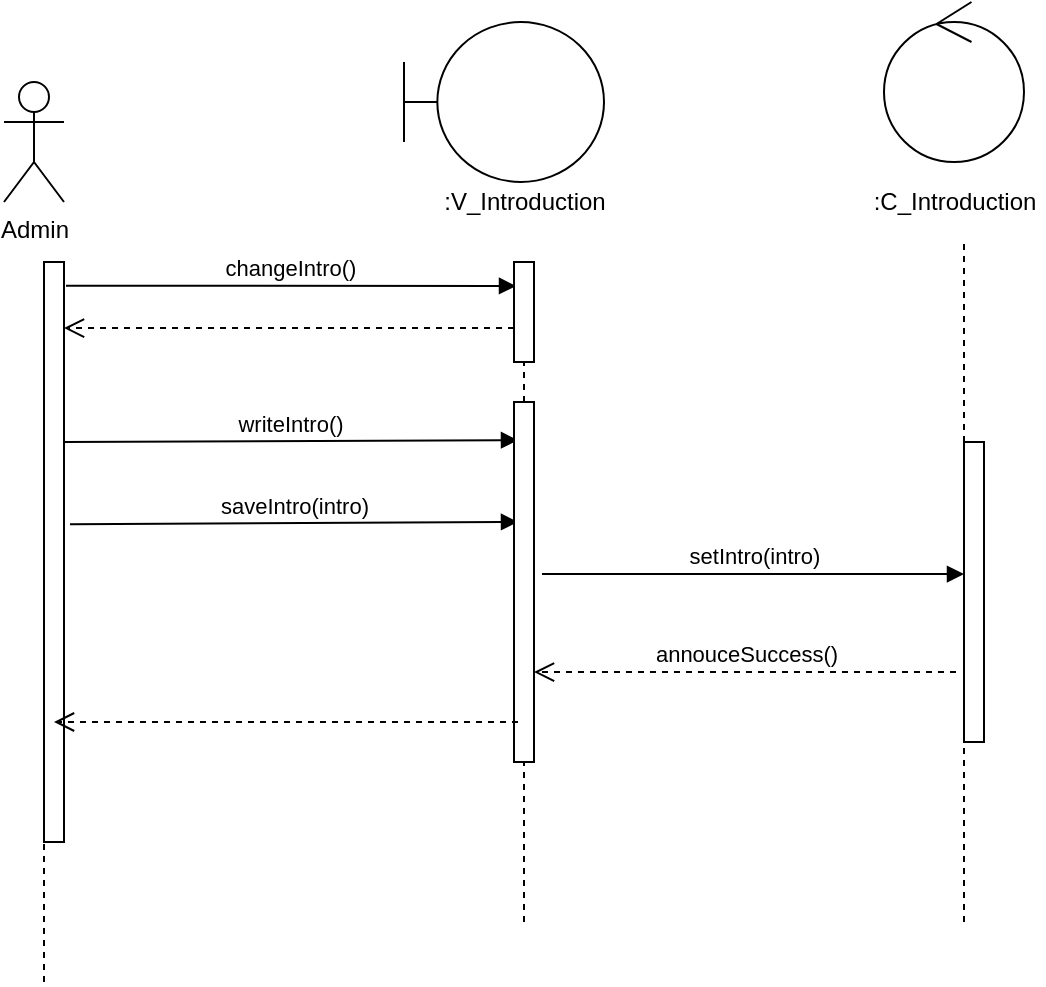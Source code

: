 <mxfile version="13.10.9" type="device"><diagram id="rX9NOOQTpsZj0fc1xjRS" name="Page-1"><mxGraphModel dx="1038" dy="1675" grid="1" gridSize="10" guides="1" tooltips="1" connect="1" arrows="1" fold="1" page="1" pageScale="1" pageWidth="850" pageHeight="1100" math="0" shadow="0"><root><mxCell id="0"/><mxCell id="1" parent="0"/><mxCell id="0OJc4RMlYfGs7hthxQKW-7" value="changeIntro()" style="html=1;verticalAlign=bottom;endArrow=block;exitX=1.1;exitY=0.041;exitDx=0;exitDy=0;exitPerimeter=0;entryX=0.1;entryY=0.24;entryDx=0;entryDy=0;entryPerimeter=0;" parent="1" source="WZnv2UUco6Zj3CG2PCmz-9" target="WZnv2UUco6Zj3CG2PCmz-7" edge="1"><mxGeometry width="80" relative="1" as="geometry"><mxPoint x="97" y="123.93" as="sourcePoint"/><mxPoint x="289.5" y="123.93" as="targetPoint"/></mxGeometry></mxCell><mxCell id="0OJc4RMlYfGs7hthxQKW-8" value="" style="html=1;verticalAlign=bottom;endArrow=open;dashed=1;endSize=8;entryX=1;entryY=0.114;entryDx=0;entryDy=0;entryPerimeter=0;exitX=0;exitY=0.66;exitDx=0;exitDy=0;exitPerimeter=0;" parent="1" source="WZnv2UUco6Zj3CG2PCmz-7" target="WZnv2UUco6Zj3CG2PCmz-9" edge="1"><mxGeometry relative="1" as="geometry"><mxPoint x="289.5" y="145.1" as="sourcePoint"/><mxPoint x="95" y="145.1" as="targetPoint"/></mxGeometry></mxCell><mxCell id="0OJc4RMlYfGs7hthxQKW-10" value="writeIntro()" style="html=1;verticalAlign=bottom;endArrow=block;exitX=1;exitY=0.345;exitDx=0;exitDy=0;exitPerimeter=0;entryX=0.2;entryY=0.106;entryDx=0;entryDy=0;entryPerimeter=0;" parent="1" target="WZnv2UUco6Zj3CG2PCmz-12" edge="1"><mxGeometry width="80" relative="1" as="geometry"><mxPoint x="90" y="210.05" as="sourcePoint"/><mxPoint x="285" y="210" as="targetPoint"/></mxGeometry></mxCell><mxCell id="0OJc4RMlYfGs7hthxQKW-12" value="saveIntro(intro)" style="html=1;verticalAlign=bottom;endArrow=block;exitX=1.3;exitY=0.452;exitDx=0;exitDy=0;exitPerimeter=0;entryX=0.2;entryY=0.333;entryDx=0;entryDy=0;entryPerimeter=0;" parent="1" source="WZnv2UUco6Zj3CG2PCmz-9" target="WZnv2UUco6Zj3CG2PCmz-12" edge="1"><mxGeometry width="80" relative="1" as="geometry"><mxPoint x="95" y="250.95" as="sourcePoint"/><mxPoint x="289.5" y="250.95" as="targetPoint"/></mxGeometry></mxCell><mxCell id="0OJc4RMlYfGs7hthxQKW-14" value="setIntro(intro)" style="html=1;verticalAlign=bottom;endArrow=block;exitX=1.4;exitY=0.478;exitDx=0;exitDy=0;exitPerimeter=0;" parent="1" source="WZnv2UUco6Zj3CG2PCmz-12" target="WZnv2UUco6Zj3CG2PCmz-16" edge="1"><mxGeometry width="80" relative="1" as="geometry"><mxPoint x="370" y="280" as="sourcePoint"/><mxPoint x="520" y="280" as="targetPoint"/></mxGeometry></mxCell><mxCell id="0OJc4RMlYfGs7hthxQKW-15" value="annouceSuccess()" style="html=1;verticalAlign=bottom;endArrow=open;dashed=1;endSize=8;exitX=-0.4;exitY=0.767;exitDx=0;exitDy=0;exitPerimeter=0;" parent="1" source="WZnv2UUco6Zj3CG2PCmz-16" target="WZnv2UUco6Zj3CG2PCmz-12" edge="1"><mxGeometry relative="1" as="geometry"><mxPoint x="528" y="331.04" as="sourcePoint"/><mxPoint x="360" y="331" as="targetPoint"/></mxGeometry></mxCell><mxCell id="0OJc4RMlYfGs7hthxQKW-17" value=":V_Introduction" style="text;html=1;align=center;verticalAlign=middle;resizable=0;points=[];autosize=1;" parent="1" vertex="1"><mxGeometry x="275" y="80" width="90" height="20" as="geometry"/></mxCell><mxCell id="0OJc4RMlYfGs7hthxQKW-18" value=":C_Introduction" style="text;html=1;align=center;verticalAlign=middle;resizable=0;points=[];autosize=1;" parent="1" vertex="1"><mxGeometry x="490" y="80" width="90" height="20" as="geometry"/></mxCell><mxCell id="WZnv2UUco6Zj3CG2PCmz-1" value="Admin" style="shape=umlActor;verticalLabelPosition=bottom;verticalAlign=top;html=1;outlineConnect=0;" parent="1" vertex="1"><mxGeometry x="60" y="30" width="30" height="60" as="geometry"/></mxCell><mxCell id="WZnv2UUco6Zj3CG2PCmz-4" value="" style="endArrow=none;dashed=1;html=1;" parent="1" edge="1"><mxGeometry width="50" height="50" relative="1" as="geometry"><mxPoint x="80" y="480" as="sourcePoint"/><mxPoint x="80" y="120" as="targetPoint"/></mxGeometry></mxCell><mxCell id="WZnv2UUco6Zj3CG2PCmz-5" value="" style="shape=umlBoundary;whiteSpace=wrap;html=1;" parent="1" vertex="1"><mxGeometry x="260" width="100" height="80" as="geometry"/></mxCell><mxCell id="WZnv2UUco6Zj3CG2PCmz-6" value="" style="endArrow=none;dashed=1;html=1;" parent="1" source="WZnv2UUco6Zj3CG2PCmz-7" edge="1"><mxGeometry width="50" height="50" relative="1" as="geometry"><mxPoint x="319.5" y="380" as="sourcePoint"/><mxPoint x="319.5" y="120" as="targetPoint"/></mxGeometry></mxCell><mxCell id="WZnv2UUco6Zj3CG2PCmz-7" value="" style="html=1;points=[];perimeter=orthogonalPerimeter;" parent="1" vertex="1"><mxGeometry x="315" y="120" width="10" height="50" as="geometry"/></mxCell><mxCell id="WZnv2UUco6Zj3CG2PCmz-8" value="" style="endArrow=none;dashed=1;html=1;" parent="1" source="WZnv2UUco6Zj3CG2PCmz-12" target="WZnv2UUco6Zj3CG2PCmz-7" edge="1"><mxGeometry width="50" height="50" relative="1" as="geometry"><mxPoint x="319.5" y="380" as="sourcePoint"/><mxPoint x="319.5" y="120" as="targetPoint"/></mxGeometry></mxCell><mxCell id="WZnv2UUco6Zj3CG2PCmz-9" value="" style="html=1;points=[];perimeter=orthogonalPerimeter;" parent="1" vertex="1"><mxGeometry x="80" y="120" width="10" height="290" as="geometry"/></mxCell><mxCell id="WZnv2UUco6Zj3CG2PCmz-12" value="" style="html=1;points=[];perimeter=orthogonalPerimeter;" parent="1" vertex="1"><mxGeometry x="315" y="190" width="10" height="180" as="geometry"/></mxCell><mxCell id="WZnv2UUco6Zj3CG2PCmz-13" value="" style="endArrow=none;dashed=1;html=1;" parent="1" target="WZnv2UUco6Zj3CG2PCmz-12" edge="1"><mxGeometry width="50" height="50" relative="1" as="geometry"><mxPoint x="320" y="450" as="sourcePoint"/><mxPoint x="319.5" y="170" as="targetPoint"/></mxGeometry></mxCell><mxCell id="WZnv2UUco6Zj3CG2PCmz-14" value="" style="ellipse;shape=umlControl;whiteSpace=wrap;html=1;" parent="1" vertex="1"><mxGeometry x="500" y="-10.0" width="70" height="80" as="geometry"/></mxCell><mxCell id="WZnv2UUco6Zj3CG2PCmz-15" value="" style="endArrow=none;dashed=1;html=1;" parent="1" edge="1"><mxGeometry width="50" height="50" relative="1" as="geometry"><mxPoint x="540" y="450" as="sourcePoint"/><mxPoint x="540" y="110" as="targetPoint"/></mxGeometry></mxCell><mxCell id="WZnv2UUco6Zj3CG2PCmz-16" value="" style="html=1;points=[];perimeter=orthogonalPerimeter;" parent="1" vertex="1"><mxGeometry x="540" y="210" width="10" height="150" as="geometry"/></mxCell><mxCell id="WZnv2UUco6Zj3CG2PCmz-17" value="" style="html=1;verticalAlign=bottom;endArrow=open;dashed=1;endSize=8;exitX=0.2;exitY=0.889;exitDx=0;exitDy=0;exitPerimeter=0;" parent="1" source="WZnv2UUco6Zj3CG2PCmz-12" edge="1"><mxGeometry relative="1" as="geometry"><mxPoint x="220" y="360" as="sourcePoint"/><mxPoint x="85" y="350" as="targetPoint"/></mxGeometry></mxCell></root></mxGraphModel></diagram></mxfile>